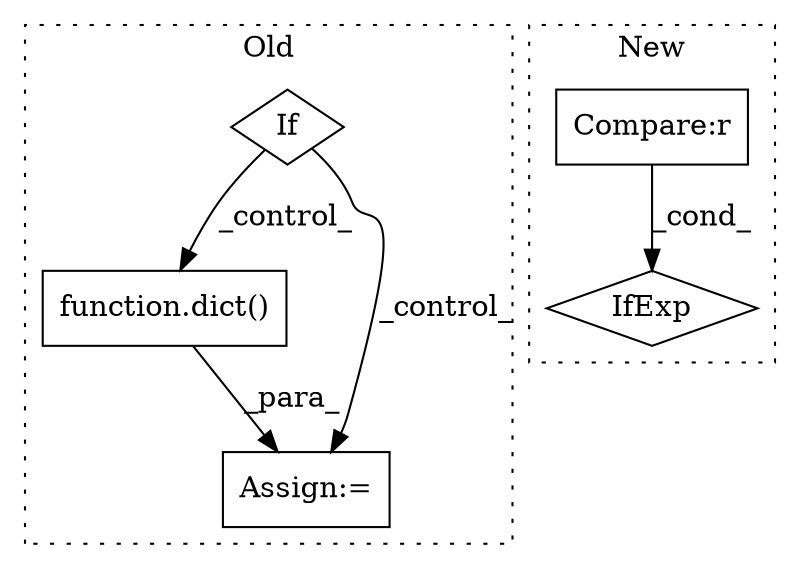 digraph G {
subgraph cluster0 {
1 [label="function.dict()" a="75" s="6780" l="25" shape="box"];
4 [label="Assign:=" a="68" s="6777" l="3" shape="box"];
5 [label="If" a="96" s="6719" l="3" shape="diamond"];
label = "Old";
style="dotted";
}
subgraph cluster1 {
2 [label="IfExp" a="51" s="6921,6942" l="4,6" shape="diamond"];
3 [label="Compare:r" a="40" s="6925" l="17" shape="box"];
label = "New";
style="dotted";
}
1 -> 4 [label="_para_"];
3 -> 2 [label="_cond_"];
5 -> 1 [label="_control_"];
5 -> 4 [label="_control_"];
}